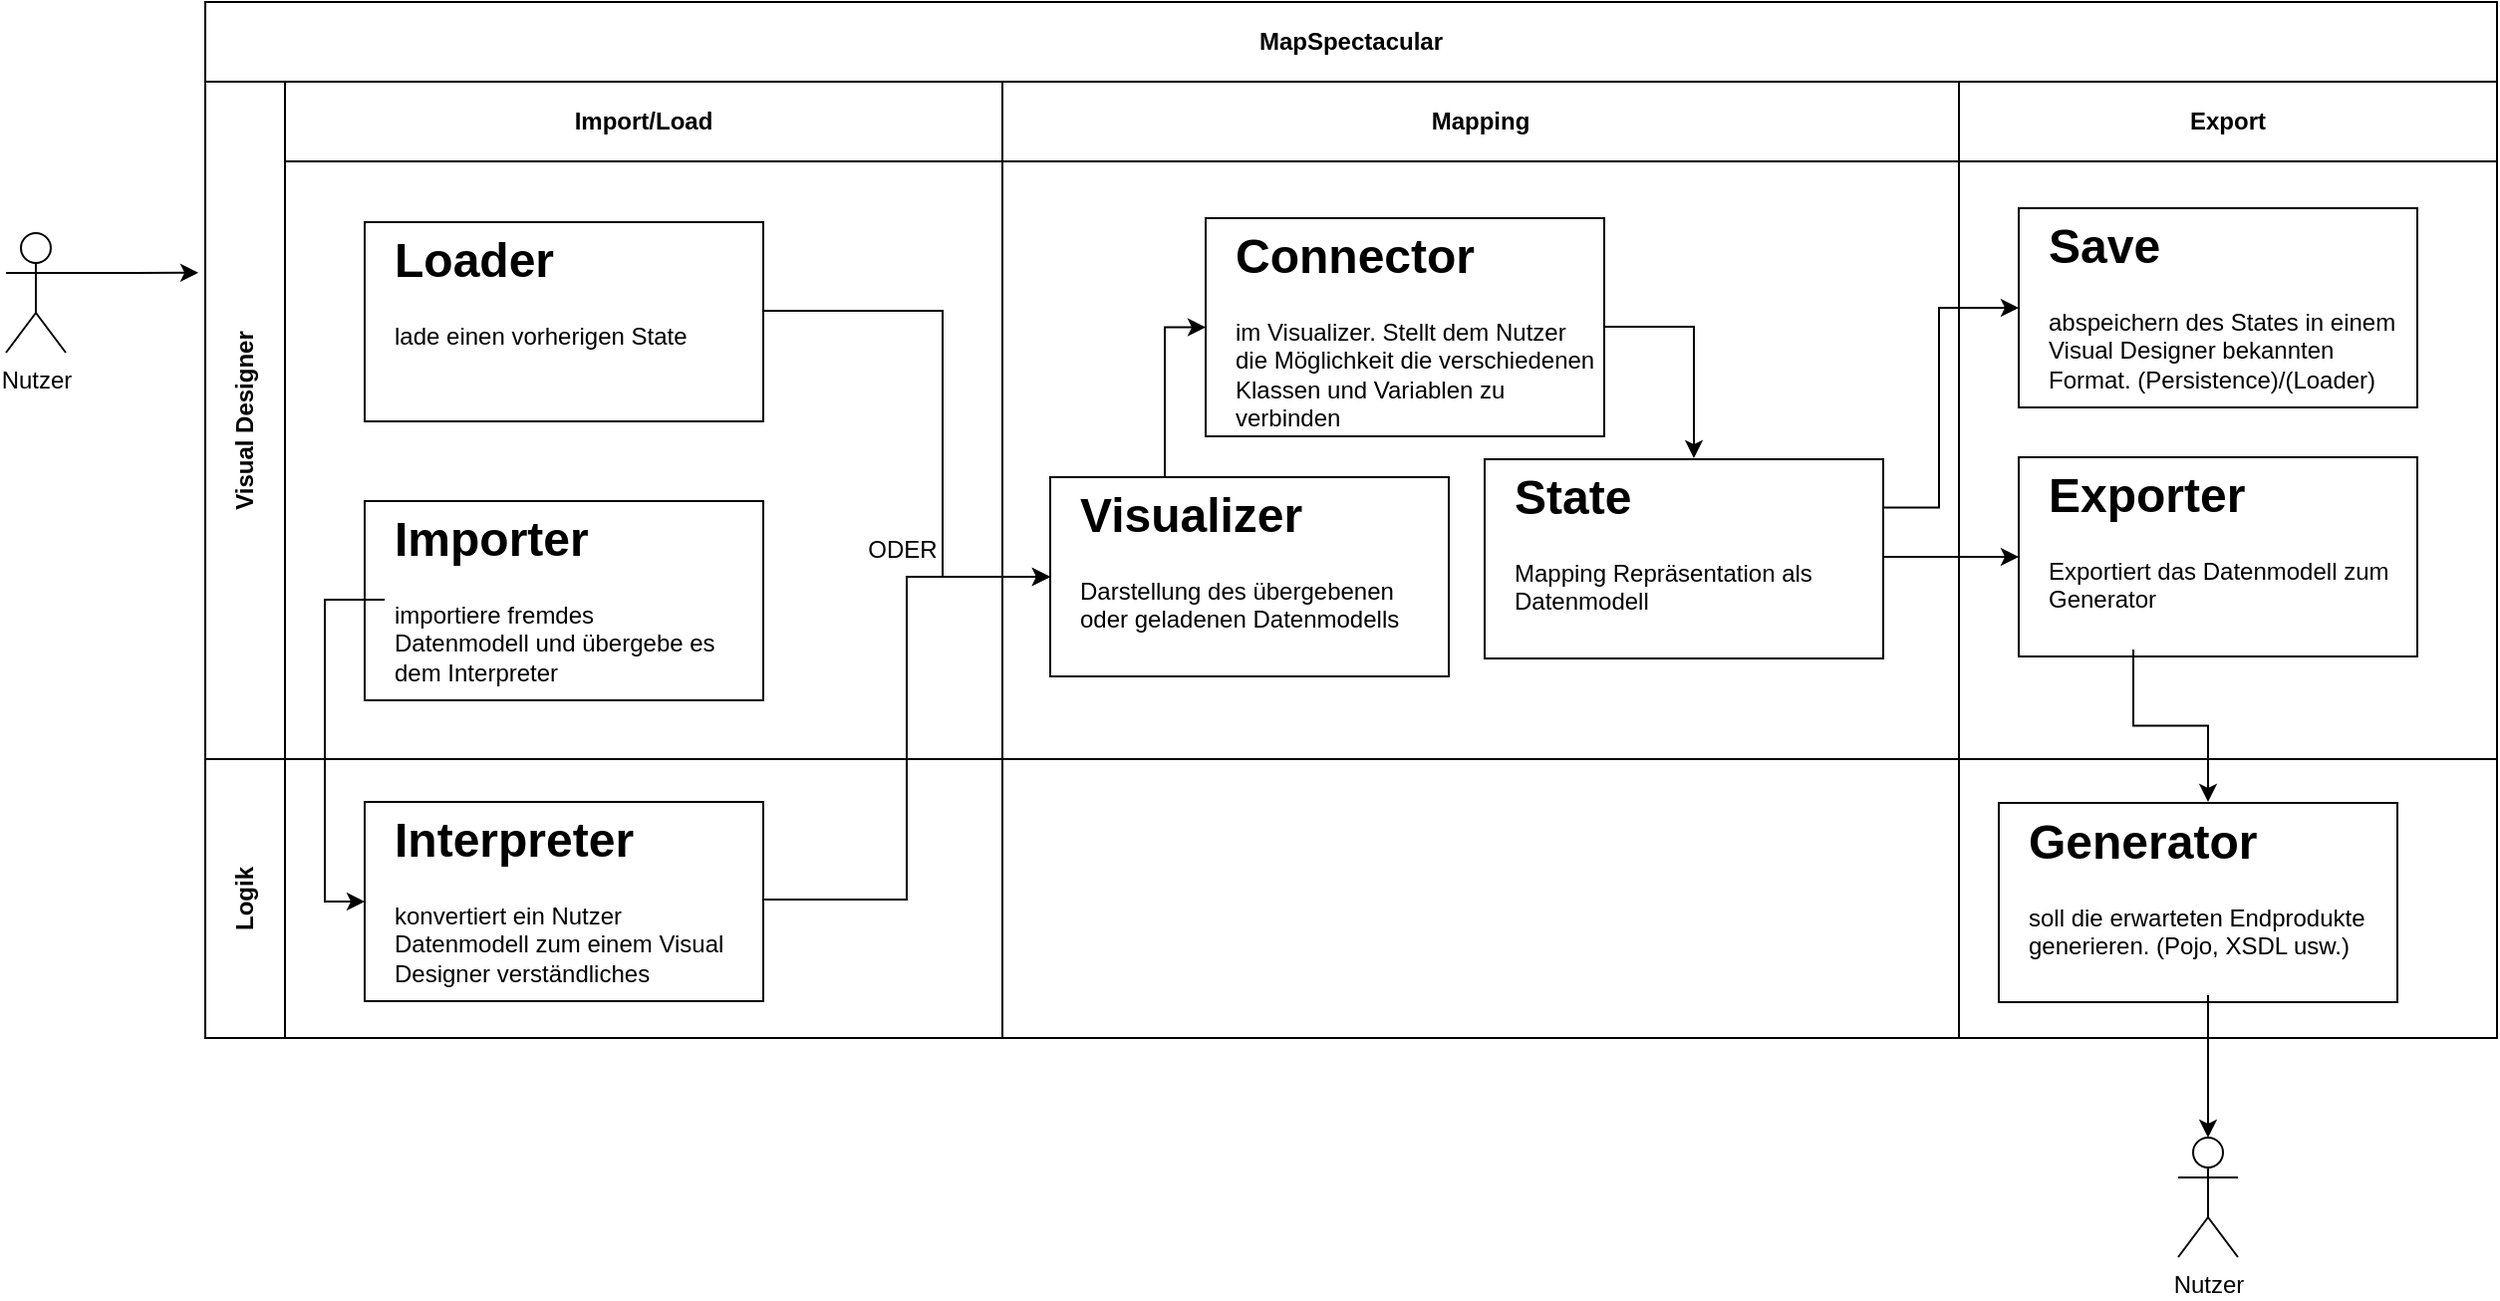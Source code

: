 <mxfile version="13.5.5" type="github">
  <diagram id="kgpKYQtTHZ0yAKxKKP6v" name="Page-1">
    <mxGraphModel dx="2530" dy="773" grid="1" gridSize="10" guides="1" tooltips="1" connect="1" arrows="1" fold="1" page="1" pageScale="1" pageWidth="1100" pageHeight="850" math="0" shadow="0">
      <root>
        <mxCell id="0" />
        <mxCell id="1" parent="0" />
        <mxCell id="3nuBFxr9cyL0pnOWT2aG-1" value="MapSpectacular" style="shape=table;childLayout=tableLayout;rowLines=0;columnLines=0;startSize=40;html=1;whiteSpace=wrap;collapsible=0;recursiveResize=0;expand=0;fontStyle=1" parent="1" vertex="1">
          <mxGeometry x="-520" y="160" width="1150" height="520" as="geometry" />
        </mxCell>
        <mxCell id="3nuBFxr9cyL0pnOWT2aG-3" value="Visual Designer" style="swimlane;horizontal=0;points=[[0,0.5],[1,0.5]];portConstraint=eastwest;startSize=40;html=1;whiteSpace=wrap;collapsible=0;recursiveResize=0;expand=0;" parent="3nuBFxr9cyL0pnOWT2aG-1" vertex="1">
          <mxGeometry y="40" width="1150" height="340" as="geometry" />
        </mxCell>
        <mxCell id="3nuBFxr9cyL0pnOWT2aG-4" value="Import/Load" style="swimlane;connectable=0;startSize=40;html=1;whiteSpace=wrap;collapsible=0;recursiveResize=0;expand=0;" parent="3nuBFxr9cyL0pnOWT2aG-3" vertex="1">
          <mxGeometry x="40" width="360" height="340" as="geometry" />
        </mxCell>
        <mxCell id="3-C-TOEogMpMSnslZLVv-24" value="ODER" style="text;html=1;strokeColor=none;fillColor=none;align=center;verticalAlign=middle;whiteSpace=wrap;rounded=0;" vertex="1" parent="3nuBFxr9cyL0pnOWT2aG-4">
          <mxGeometry x="290" y="225" width="40" height="20" as="geometry" />
        </mxCell>
        <mxCell id="3-C-TOEogMpMSnslZLVv-11" value="" style="rounded=0;whiteSpace=wrap;html=1;" vertex="1" parent="3nuBFxr9cyL0pnOWT2aG-4">
          <mxGeometry x="40" y="210.5" width="200" height="100" as="geometry" />
        </mxCell>
        <mxCell id="3-C-TOEogMpMSnslZLVv-13" value="" style="rounded=0;whiteSpace=wrap;html=1;" vertex="1" parent="3nuBFxr9cyL0pnOWT2aG-4">
          <mxGeometry x="40" y="70.5" width="200" height="100" as="geometry" />
        </mxCell>
        <mxCell id="3-C-TOEogMpMSnslZLVv-18" style="edgeStyle=orthogonalEdgeStyle;rounded=0;orthogonalLoop=1;jettySize=auto;html=1;exitX=0.5;exitY=1;exitDx=0;exitDy=0;" edge="1" parent="3nuBFxr9cyL0pnOWT2aG-4">
          <mxGeometry relative="1" as="geometry">
            <mxPoint x="140" y="50" as="sourcePoint" />
            <mxPoint x="140" y="50" as="targetPoint" />
          </mxGeometry>
        </mxCell>
        <mxCell id="3-C-TOEogMpMSnslZLVv-12" value="&lt;h1&gt;Importer&lt;/h1&gt;&lt;p&gt;importiere fremdes Datenmodell&amp;nbsp;&lt;span&gt;und übergebe es dem Interpreter&lt;/span&gt;&lt;/p&gt;" style="text;html=1;strokeColor=none;fillColor=none;spacing=5;spacingTop=-20;whiteSpace=wrap;overflow=hidden;rounded=0;" vertex="1" parent="3nuBFxr9cyL0pnOWT2aG-4">
          <mxGeometry x="50" y="210" width="190" height="100" as="geometry" />
        </mxCell>
        <mxCell id="3-C-TOEogMpMSnslZLVv-14" value="&lt;h1&gt;Loader&lt;/h1&gt;&lt;p&gt;lade einen vorherigen State&lt;/p&gt;" style="text;html=1;strokeColor=none;fillColor=none;spacing=5;spacingTop=-20;whiteSpace=wrap;overflow=hidden;rounded=0;" vertex="1" parent="3nuBFxr9cyL0pnOWT2aG-4">
          <mxGeometry x="50" y="70" width="190" height="90" as="geometry" />
        </mxCell>
        <mxCell id="3nuBFxr9cyL0pnOWT2aG-8" value="Mapping" style="swimlane;connectable=0;startSize=40;html=1;whiteSpace=wrap;collapsible=0;recursiveResize=0;expand=0;" parent="3nuBFxr9cyL0pnOWT2aG-3" vertex="1">
          <mxGeometry x="400" width="480" height="340" as="geometry" />
        </mxCell>
        <mxCell id="3-C-TOEogMpMSnslZLVv-19" value="" style="rounded=0;whiteSpace=wrap;html=1;" vertex="1" parent="3nuBFxr9cyL0pnOWT2aG-8">
          <mxGeometry x="24" y="198.5" width="200" height="100" as="geometry" />
        </mxCell>
        <mxCell id="3-C-TOEogMpMSnslZLVv-31" style="edgeStyle=orthogonalEdgeStyle;rounded=0;orthogonalLoop=1;jettySize=auto;html=1;exitX=0.25;exitY=0;exitDx=0;exitDy=0;entryX=0;entryY=0.5;entryDx=0;entryDy=0;" edge="1" parent="3nuBFxr9cyL0pnOWT2aG-8" source="3-C-TOEogMpMSnslZLVv-20" target="3-C-TOEogMpMSnslZLVv-29">
          <mxGeometry relative="1" as="geometry" />
        </mxCell>
        <mxCell id="3-C-TOEogMpMSnslZLVv-20" value="&lt;h1&gt;Visualizer&lt;/h1&gt;&lt;p&gt;Darstellung des übergebenen oder geladenen Datenmodells&lt;/p&gt;" style="text;html=1;strokeColor=none;fillColor=none;spacing=5;spacingTop=-20;whiteSpace=wrap;overflow=hidden;rounded=0;" vertex="1" parent="3nuBFxr9cyL0pnOWT2aG-8">
          <mxGeometry x="34" y="198" width="190" height="90" as="geometry" />
        </mxCell>
        <mxCell id="3-C-TOEogMpMSnslZLVv-29" value="" style="rounded=0;whiteSpace=wrap;html=1;" vertex="1" parent="3nuBFxr9cyL0pnOWT2aG-8">
          <mxGeometry x="102" y="68.5" width="200" height="109.5" as="geometry" />
        </mxCell>
        <mxCell id="3-C-TOEogMpMSnslZLVv-34" style="edgeStyle=orthogonalEdgeStyle;rounded=0;orthogonalLoop=1;jettySize=auto;html=1;exitX=1;exitY=0.5;exitDx=0;exitDy=0;entryX=0.5;entryY=0;entryDx=0;entryDy=0;" edge="1" parent="3nuBFxr9cyL0pnOWT2aG-8" source="3-C-TOEogMpMSnslZLVv-30" target="3-C-TOEogMpMSnslZLVv-33">
          <mxGeometry relative="1" as="geometry" />
        </mxCell>
        <mxCell id="3-C-TOEogMpMSnslZLVv-30" value="&lt;h1&gt;Connector&lt;/h1&gt;&lt;p&gt;im Visualizer. Stellt dem Nutzer die Möglichkeit die verschiedenen Klassen und Variablen zu verbinden&lt;/p&gt;" style="text;html=1;strokeColor=none;fillColor=none;spacing=5;spacingTop=-20;whiteSpace=wrap;overflow=hidden;rounded=0;" vertex="1" parent="3nuBFxr9cyL0pnOWT2aG-8">
          <mxGeometry x="112" y="68" width="190" height="110" as="geometry" />
        </mxCell>
        <mxCell id="3-C-TOEogMpMSnslZLVv-32" value="" style="rounded=0;whiteSpace=wrap;html=1;" vertex="1" parent="3nuBFxr9cyL0pnOWT2aG-8">
          <mxGeometry x="242" y="189.5" width="200" height="100" as="geometry" />
        </mxCell>
        <mxCell id="3-C-TOEogMpMSnslZLVv-33" value="&lt;h1&gt;State&lt;/h1&gt;&lt;p&gt;Mapping Repräsentation als Datenmodell&lt;/p&gt;" style="text;html=1;strokeColor=none;fillColor=none;spacing=5;spacingTop=-20;whiteSpace=wrap;overflow=hidden;rounded=0;" vertex="1" parent="3nuBFxr9cyL0pnOWT2aG-8">
          <mxGeometry x="252" y="189" width="190" height="99" as="geometry" />
        </mxCell>
        <mxCell id="3nuBFxr9cyL0pnOWT2aG-11" value="Export" style="swimlane;connectable=0;startSize=40;html=1;whiteSpace=wrap;collapsible=0;recursiveResize=0;expand=0;" parent="3nuBFxr9cyL0pnOWT2aG-3" vertex="1">
          <mxGeometry x="880" width="270" height="340" as="geometry" />
        </mxCell>
        <mxCell id="3-C-TOEogMpMSnslZLVv-39" value="" style="rounded=0;whiteSpace=wrap;html=1;" vertex="1" parent="3nuBFxr9cyL0pnOWT2aG-11">
          <mxGeometry x="30" y="188.5" width="200" height="100" as="geometry" />
        </mxCell>
        <mxCell id="3-C-TOEogMpMSnslZLVv-37" value="" style="rounded=0;whiteSpace=wrap;html=1;" vertex="1" parent="3nuBFxr9cyL0pnOWT2aG-11">
          <mxGeometry x="30" y="63.5" width="200" height="100" as="geometry" />
        </mxCell>
        <mxCell id="3-C-TOEogMpMSnslZLVv-38" value="&lt;h1&gt;Save&lt;/h1&gt;&lt;p&gt;abspeichern des States in einem Visual Designer bekannten Format. (Persistence)/(Loader)&lt;/p&gt;" style="text;html=1;strokeColor=none;fillColor=none;spacing=5;spacingTop=-20;whiteSpace=wrap;overflow=hidden;rounded=0;" vertex="1" parent="3nuBFxr9cyL0pnOWT2aG-11">
          <mxGeometry x="40" y="63" width="190" height="97" as="geometry" />
        </mxCell>
        <mxCell id="3-C-TOEogMpMSnslZLVv-40" value="&lt;h1&gt;Exporter&lt;/h1&gt;&lt;p&gt;Exportiert das Datenmodell zum Generator&lt;/p&gt;" style="text;html=1;strokeColor=none;fillColor=none;spacing=5;spacingTop=-20;whiteSpace=wrap;overflow=hidden;rounded=0;" vertex="1" parent="3nuBFxr9cyL0pnOWT2aG-11">
          <mxGeometry x="40" y="188" width="190" height="97" as="geometry" />
        </mxCell>
        <mxCell id="3-C-TOEogMpMSnslZLVv-36" style="edgeStyle=orthogonalEdgeStyle;rounded=0;orthogonalLoop=1;jettySize=auto;html=1;exitX=1;exitY=0.5;exitDx=0;exitDy=0;entryX=0;entryY=0.5;entryDx=0;entryDy=0;" edge="1" parent="3nuBFxr9cyL0pnOWT2aG-3" source="3-C-TOEogMpMSnslZLVv-14" target="3-C-TOEogMpMSnslZLVv-19">
          <mxGeometry relative="1" as="geometry">
            <Array as="points">
              <mxPoint x="370" y="115" />
              <mxPoint x="370" y="249" />
            </Array>
          </mxGeometry>
        </mxCell>
        <mxCell id="3-C-TOEogMpMSnslZLVv-41" style="edgeStyle=orthogonalEdgeStyle;rounded=0;orthogonalLoop=1;jettySize=auto;html=1;exitX=1;exitY=0.25;exitDx=0;exitDy=0;entryX=0;entryY=0.5;entryDx=0;entryDy=0;" edge="1" parent="3nuBFxr9cyL0pnOWT2aG-3" source="3-C-TOEogMpMSnslZLVv-33" target="3-C-TOEogMpMSnslZLVv-37">
          <mxGeometry relative="1" as="geometry">
            <Array as="points">
              <mxPoint x="870" y="214" />
              <mxPoint x="870" y="114" />
            </Array>
          </mxGeometry>
        </mxCell>
        <mxCell id="3-C-TOEogMpMSnslZLVv-42" style="edgeStyle=orthogonalEdgeStyle;rounded=0;orthogonalLoop=1;jettySize=auto;html=1;exitX=1;exitY=0.5;exitDx=0;exitDy=0;entryX=0;entryY=0.5;entryDx=0;entryDy=0;" edge="1" parent="3nuBFxr9cyL0pnOWT2aG-3" source="3-C-TOEogMpMSnslZLVv-33" target="3-C-TOEogMpMSnslZLVv-39">
          <mxGeometry relative="1" as="geometry" />
        </mxCell>
        <mxCell id="3nuBFxr9cyL0pnOWT2aG-15" value="Logik" style="swimlane;horizontal=0;points=[[0,0.5],[1,0.5]];portConstraint=eastwest;startSize=40;html=1;whiteSpace=wrap;collapsible=0;recursiveResize=0;expand=0;" parent="3nuBFxr9cyL0pnOWT2aG-1" vertex="1">
          <mxGeometry y="380" width="1150" height="140" as="geometry" />
        </mxCell>
        <mxCell id="3nuBFxr9cyL0pnOWT2aG-16" value="" style="swimlane;connectable=0;startSize=0;html=1;whiteSpace=wrap;collapsible=0;recursiveResize=0;expand=0;" parent="3nuBFxr9cyL0pnOWT2aG-15" vertex="1">
          <mxGeometry x="40" width="360" height="140" as="geometry" />
        </mxCell>
        <mxCell id="3-C-TOEogMpMSnslZLVv-15" value="" style="rounded=0;whiteSpace=wrap;html=1;" vertex="1" parent="3nuBFxr9cyL0pnOWT2aG-16">
          <mxGeometry x="40" y="21.5" width="200" height="100" as="geometry" />
        </mxCell>
        <mxCell id="3-C-TOEogMpMSnslZLVv-16" value="&lt;h1&gt;Interpreter&lt;/h1&gt;&lt;p&gt;konvertiert ein Nutzer Datenmodell zum einem Visual Designer verständliches&lt;/p&gt;" style="text;html=1;strokeColor=none;fillColor=none;spacing=5;spacingTop=-20;whiteSpace=wrap;overflow=hidden;rounded=0;" vertex="1" parent="3nuBFxr9cyL0pnOWT2aG-16">
          <mxGeometry x="50" y="21" width="190" height="99" as="geometry" />
        </mxCell>
        <mxCell id="3nuBFxr9cyL0pnOWT2aG-18" value="" style="swimlane;connectable=0;startSize=0;html=1;whiteSpace=wrap;collapsible=0;recursiveResize=0;expand=0;" parent="3nuBFxr9cyL0pnOWT2aG-15" vertex="1">
          <mxGeometry x="400" width="480" height="140" as="geometry" />
        </mxCell>
        <mxCell id="3nuBFxr9cyL0pnOWT2aG-23" value="" style="swimlane;connectable=0;startSize=0;html=1;whiteSpace=wrap;collapsible=0;recursiveResize=0;expand=0;" parent="3nuBFxr9cyL0pnOWT2aG-15" vertex="1">
          <mxGeometry x="880" width="270" height="140" as="geometry" />
        </mxCell>
        <mxCell id="3-C-TOEogMpMSnslZLVv-43" value="" style="rounded=0;whiteSpace=wrap;html=1;" vertex="1" parent="3nuBFxr9cyL0pnOWT2aG-23">
          <mxGeometry x="20" y="22" width="200" height="100" as="geometry" />
        </mxCell>
        <mxCell id="3-C-TOEogMpMSnslZLVv-44" value="&lt;h1&gt;Generator&lt;/h1&gt;&lt;p&gt;soll die erwarteten Endprodukte generieren. (Pojo, XSDL usw.)&lt;/p&gt;" style="text;html=1;strokeColor=none;fillColor=none;spacing=5;spacingTop=-20;whiteSpace=wrap;overflow=hidden;rounded=0;" vertex="1" parent="3nuBFxr9cyL0pnOWT2aG-23">
          <mxGeometry x="30" y="21.5" width="190" height="97" as="geometry" />
        </mxCell>
        <mxCell id="3-C-TOEogMpMSnslZLVv-17" style="edgeStyle=orthogonalEdgeStyle;rounded=0;orthogonalLoop=1;jettySize=auto;html=1;exitX=0;exitY=0.5;exitDx=0;exitDy=0;entryX=0;entryY=0.5;entryDx=0;entryDy=0;" edge="1" parent="3nuBFxr9cyL0pnOWT2aG-1" source="3-C-TOEogMpMSnslZLVv-12" target="3-C-TOEogMpMSnslZLVv-15">
          <mxGeometry relative="1" as="geometry" />
        </mxCell>
        <mxCell id="3-C-TOEogMpMSnslZLVv-35" style="edgeStyle=orthogonalEdgeStyle;rounded=0;orthogonalLoop=1;jettySize=auto;html=1;exitX=1;exitY=0.5;exitDx=0;exitDy=0;entryX=0;entryY=0.5;entryDx=0;entryDy=0;" edge="1" parent="3nuBFxr9cyL0pnOWT2aG-1" source="3-C-TOEogMpMSnslZLVv-16" target="3-C-TOEogMpMSnslZLVv-19">
          <mxGeometry relative="1" as="geometry" />
        </mxCell>
        <mxCell id="3-C-TOEogMpMSnslZLVv-45" style="edgeStyle=orthogonalEdgeStyle;rounded=0;orthogonalLoop=1;jettySize=auto;html=1;exitX=0.25;exitY=1;exitDx=0;exitDy=0;entryX=0.5;entryY=0;entryDx=0;entryDy=0;" edge="1" parent="3nuBFxr9cyL0pnOWT2aG-1" source="3-C-TOEogMpMSnslZLVv-40" target="3-C-TOEogMpMSnslZLVv-44">
          <mxGeometry relative="1" as="geometry" />
        </mxCell>
        <mxCell id="3-C-TOEogMpMSnslZLVv-46" value="Nutzer" style="shape=umlActor;verticalLabelPosition=bottom;verticalAlign=top;html=1;outlineConnect=0;" vertex="1" parent="1">
          <mxGeometry x="470" y="730" width="30" height="60" as="geometry" />
        </mxCell>
        <mxCell id="3-C-TOEogMpMSnslZLVv-47" style="edgeStyle=orthogonalEdgeStyle;rounded=0;orthogonalLoop=1;jettySize=auto;html=1;exitX=0.5;exitY=1;exitDx=0;exitDy=0;" edge="1" parent="1" source="3-C-TOEogMpMSnslZLVv-44" target="3-C-TOEogMpMSnslZLVv-46">
          <mxGeometry relative="1" as="geometry" />
        </mxCell>
        <mxCell id="3-C-TOEogMpMSnslZLVv-49" style="edgeStyle=orthogonalEdgeStyle;rounded=0;orthogonalLoop=1;jettySize=auto;html=1;exitX=1;exitY=0.333;exitDx=0;exitDy=0;exitPerimeter=0;entryX=-0.003;entryY=0.282;entryDx=0;entryDy=0;entryPerimeter=0;" edge="1" parent="1" source="3-C-TOEogMpMSnslZLVv-48" target="3nuBFxr9cyL0pnOWT2aG-3">
          <mxGeometry relative="1" as="geometry" />
        </mxCell>
        <mxCell id="3-C-TOEogMpMSnslZLVv-48" value="Nutzer" style="shape=umlActor;verticalLabelPosition=bottom;verticalAlign=top;html=1;outlineConnect=0;" vertex="1" parent="1">
          <mxGeometry x="-620" y="276" width="30" height="60" as="geometry" />
        </mxCell>
      </root>
    </mxGraphModel>
  </diagram>
</mxfile>
